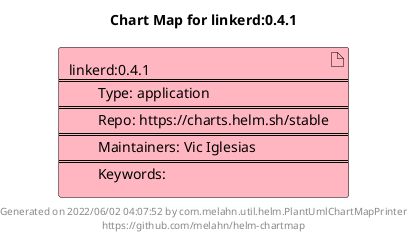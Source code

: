 @startuml
skinparam linetype ortho
skinparam backgroundColor white
skinparam usecaseBorderColor black
skinparam usecaseArrowColor LightSlateGray
skinparam artifactBorderColor black
skinparam artifactArrowColor LightSlateGray

title Chart Map for linkerd:0.4.1

'There is one referenced Helm Chart
artifact "linkerd:0.4.1\n====\n\tType: application\n====\n\tRepo: https://charts.helm.sh/stable\n====\n\tMaintainers: Vic Iglesias\n====\n\tKeywords: " as linkerd_0_4_1 #LightPink

'There are 0 referenced Docker Images

'Chart Dependencies

center footer Generated on 2022/06/02 04:07:52 by com.melahn.util.helm.PlantUmlChartMapPrinter\nhttps://github.com/melahn/helm-chartmap
@enduml
